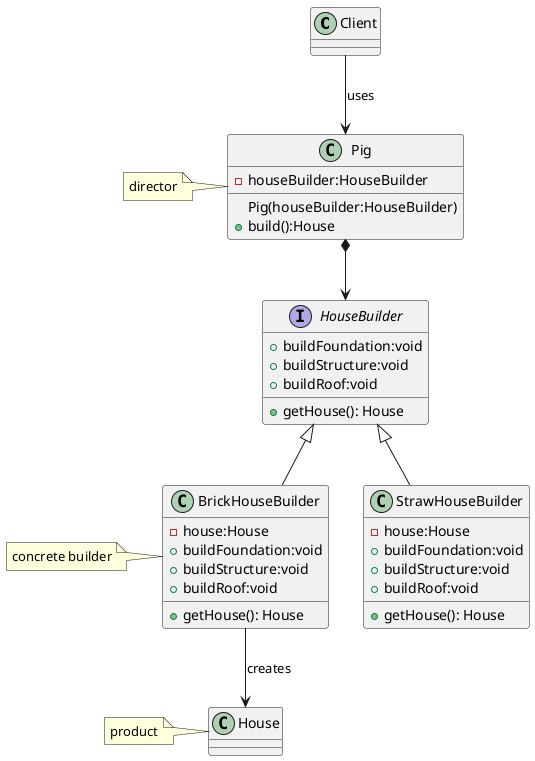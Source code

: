 @startuml

class Client {}

interface HouseBuilder {
+buildFoundation:void
+buildStructure:void
+buildRoof:void
+getHouse(): House
}

class BrickHouseBuilder {
-house:House
+buildFoundation:void
+buildStructure:void
+buildRoof:void
+getHouse(): House
}
note left: concrete builder

class StrawHouseBuilder {
-house:House
+buildFoundation:void
+buildStructure:void
+buildRoof:void
+getHouse(): House
}

class House {
}
note left: product

class Pig {
-houseBuilder:HouseBuilder
Pig(houseBuilder:HouseBuilder)
+build():House
}
note left: director

HouseBuilder <|-- BrickHouseBuilder
HouseBuilder <|-- StrawHouseBuilder
BrickHouseBuilder --> House:creates
Pig *--> HouseBuilder
Client --> Pig: uses
@enduml